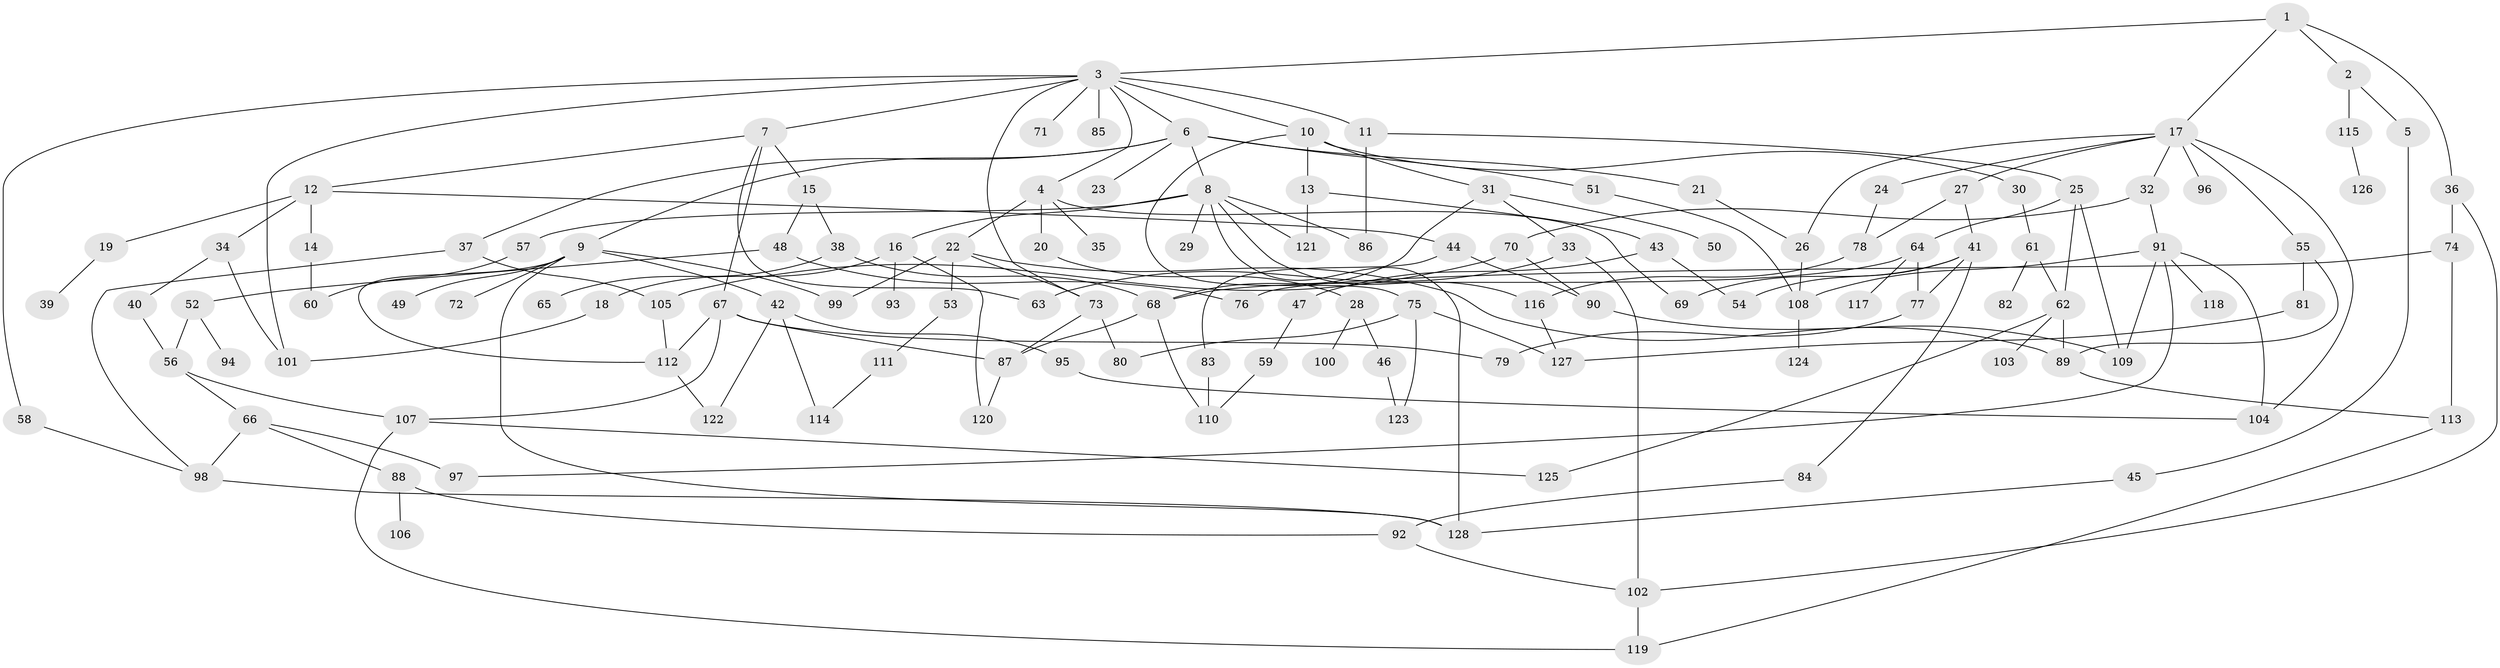 // coarse degree distribution, {1: 0.18421052631578946, 4: 0.14473684210526316, 2: 0.27631578947368424, 5: 0.11842105263157894, 3: 0.21052631578947367, 7: 0.02631578947368421, 13: 0.013157894736842105, 8: 0.013157894736842105, 10: 0.013157894736842105}
// Generated by graph-tools (version 1.1) at 2025/45/03/04/25 21:45:31]
// undirected, 128 vertices, 184 edges
graph export_dot {
graph [start="1"]
  node [color=gray90,style=filled];
  1;
  2;
  3;
  4;
  5;
  6;
  7;
  8;
  9;
  10;
  11;
  12;
  13;
  14;
  15;
  16;
  17;
  18;
  19;
  20;
  21;
  22;
  23;
  24;
  25;
  26;
  27;
  28;
  29;
  30;
  31;
  32;
  33;
  34;
  35;
  36;
  37;
  38;
  39;
  40;
  41;
  42;
  43;
  44;
  45;
  46;
  47;
  48;
  49;
  50;
  51;
  52;
  53;
  54;
  55;
  56;
  57;
  58;
  59;
  60;
  61;
  62;
  63;
  64;
  65;
  66;
  67;
  68;
  69;
  70;
  71;
  72;
  73;
  74;
  75;
  76;
  77;
  78;
  79;
  80;
  81;
  82;
  83;
  84;
  85;
  86;
  87;
  88;
  89;
  90;
  91;
  92;
  93;
  94;
  95;
  96;
  97;
  98;
  99;
  100;
  101;
  102;
  103;
  104;
  105;
  106;
  107;
  108;
  109;
  110;
  111;
  112;
  113;
  114;
  115;
  116;
  117;
  118;
  119;
  120;
  121;
  122;
  123;
  124;
  125;
  126;
  127;
  128;
  1 -- 2;
  1 -- 3;
  1 -- 17;
  1 -- 36;
  2 -- 5;
  2 -- 115;
  3 -- 4;
  3 -- 6;
  3 -- 7;
  3 -- 10;
  3 -- 11;
  3 -- 58;
  3 -- 71;
  3 -- 85;
  3 -- 73;
  3 -- 101;
  4 -- 20;
  4 -- 22;
  4 -- 35;
  4 -- 69;
  5 -- 45;
  6 -- 8;
  6 -- 9;
  6 -- 21;
  6 -- 23;
  6 -- 37;
  6 -- 51;
  7 -- 12;
  7 -- 15;
  7 -- 67;
  7 -- 63;
  8 -- 16;
  8 -- 29;
  8 -- 57;
  8 -- 86;
  8 -- 121;
  8 -- 116;
  8 -- 128;
  9 -- 42;
  9 -- 49;
  9 -- 72;
  9 -- 112;
  9 -- 99;
  9 -- 128;
  10 -- 13;
  10 -- 30;
  10 -- 31;
  10 -- 75;
  11 -- 25;
  11 -- 86;
  12 -- 14;
  12 -- 19;
  12 -- 34;
  12 -- 44;
  13 -- 43;
  13 -- 121;
  14 -- 60;
  15 -- 38;
  15 -- 48;
  16 -- 18;
  16 -- 93;
  16 -- 120;
  17 -- 24;
  17 -- 26;
  17 -- 27;
  17 -- 32;
  17 -- 55;
  17 -- 96;
  17 -- 104;
  18 -- 101;
  19 -- 39;
  20 -- 28;
  21 -- 26;
  22 -- 53;
  22 -- 73;
  22 -- 89;
  22 -- 99;
  24 -- 78;
  25 -- 62;
  25 -- 64;
  25 -- 109;
  26 -- 108;
  27 -- 41;
  27 -- 78;
  28 -- 46;
  28 -- 100;
  30 -- 61;
  31 -- 33;
  31 -- 50;
  31 -- 68;
  32 -- 70;
  32 -- 91;
  33 -- 63;
  33 -- 102;
  34 -- 40;
  34 -- 101;
  36 -- 74;
  36 -- 102;
  37 -- 98;
  37 -- 105;
  38 -- 65;
  38 -- 68;
  40 -- 56;
  41 -- 54;
  41 -- 69;
  41 -- 77;
  41 -- 84;
  42 -- 95;
  42 -- 122;
  42 -- 114;
  43 -- 47;
  43 -- 54;
  44 -- 83;
  44 -- 90;
  45 -- 128;
  46 -- 123;
  47 -- 59;
  48 -- 52;
  48 -- 76;
  51 -- 108;
  52 -- 56;
  52 -- 94;
  53 -- 111;
  55 -- 81;
  55 -- 89;
  56 -- 66;
  56 -- 107;
  57 -- 60;
  58 -- 98;
  59 -- 110;
  61 -- 82;
  61 -- 62;
  62 -- 103;
  62 -- 125;
  62 -- 89;
  64 -- 117;
  64 -- 68;
  64 -- 77;
  66 -- 88;
  66 -- 98;
  66 -- 97;
  67 -- 79;
  67 -- 107;
  67 -- 112;
  67 -- 87;
  68 -- 87;
  68 -- 110;
  70 -- 90;
  70 -- 105;
  73 -- 80;
  73 -- 87;
  74 -- 76;
  74 -- 113;
  75 -- 127;
  75 -- 123;
  75 -- 80;
  77 -- 79;
  78 -- 116;
  81 -- 127;
  83 -- 110;
  84 -- 92;
  87 -- 120;
  88 -- 106;
  88 -- 92;
  89 -- 113;
  90 -- 109;
  91 -- 97;
  91 -- 108;
  91 -- 118;
  91 -- 109;
  91 -- 104;
  92 -- 102;
  95 -- 104;
  98 -- 128;
  102 -- 119;
  105 -- 112;
  107 -- 119;
  107 -- 125;
  108 -- 124;
  111 -- 114;
  112 -- 122;
  113 -- 119;
  115 -- 126;
  116 -- 127;
}
